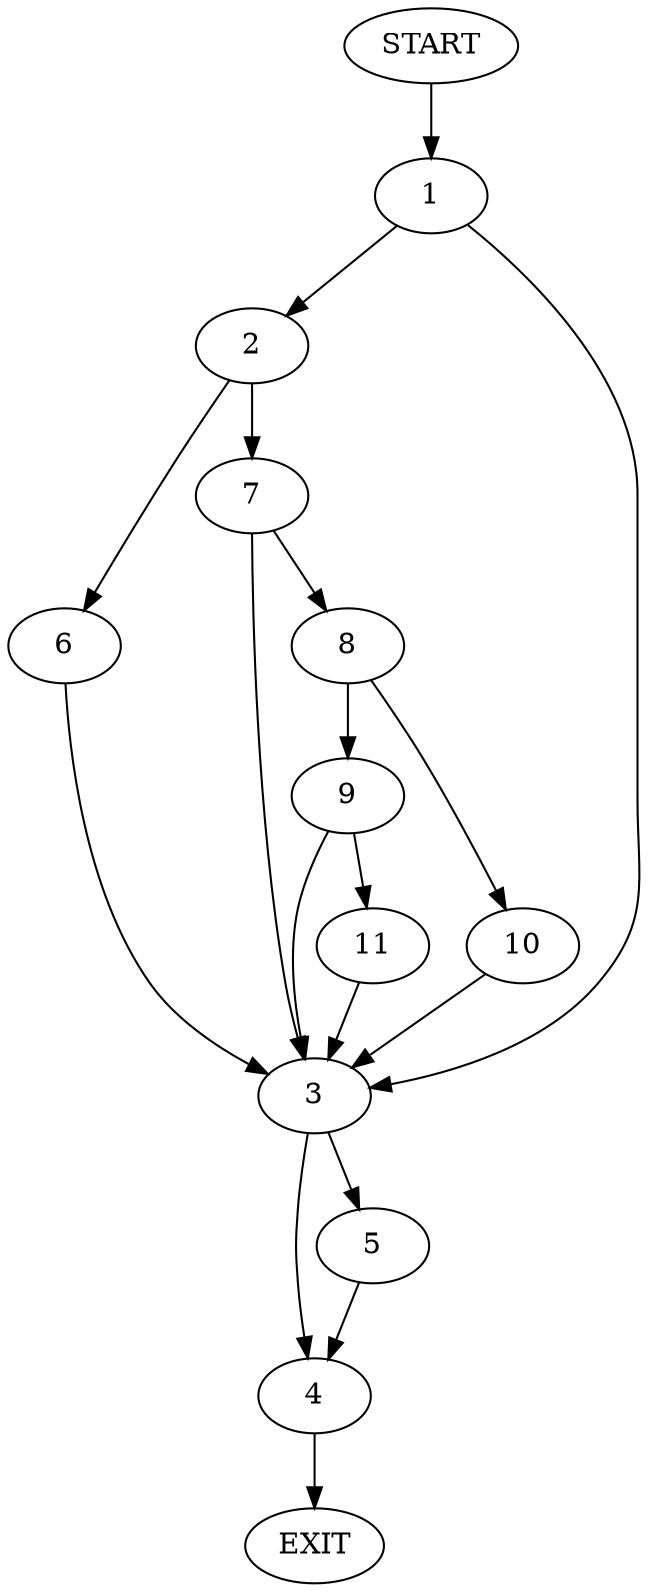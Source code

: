 digraph {
0 [label="START"]
12 [label="EXIT"]
0 -> 1
1 -> 2
1 -> 3
3 -> 4
3 -> 5
2 -> 6
2 -> 7
6 -> 3
7 -> 8
7 -> 3
8 -> 9
8 -> 10
10 -> 3
9 -> 11
9 -> 3
11 -> 3
5 -> 4
4 -> 12
}
